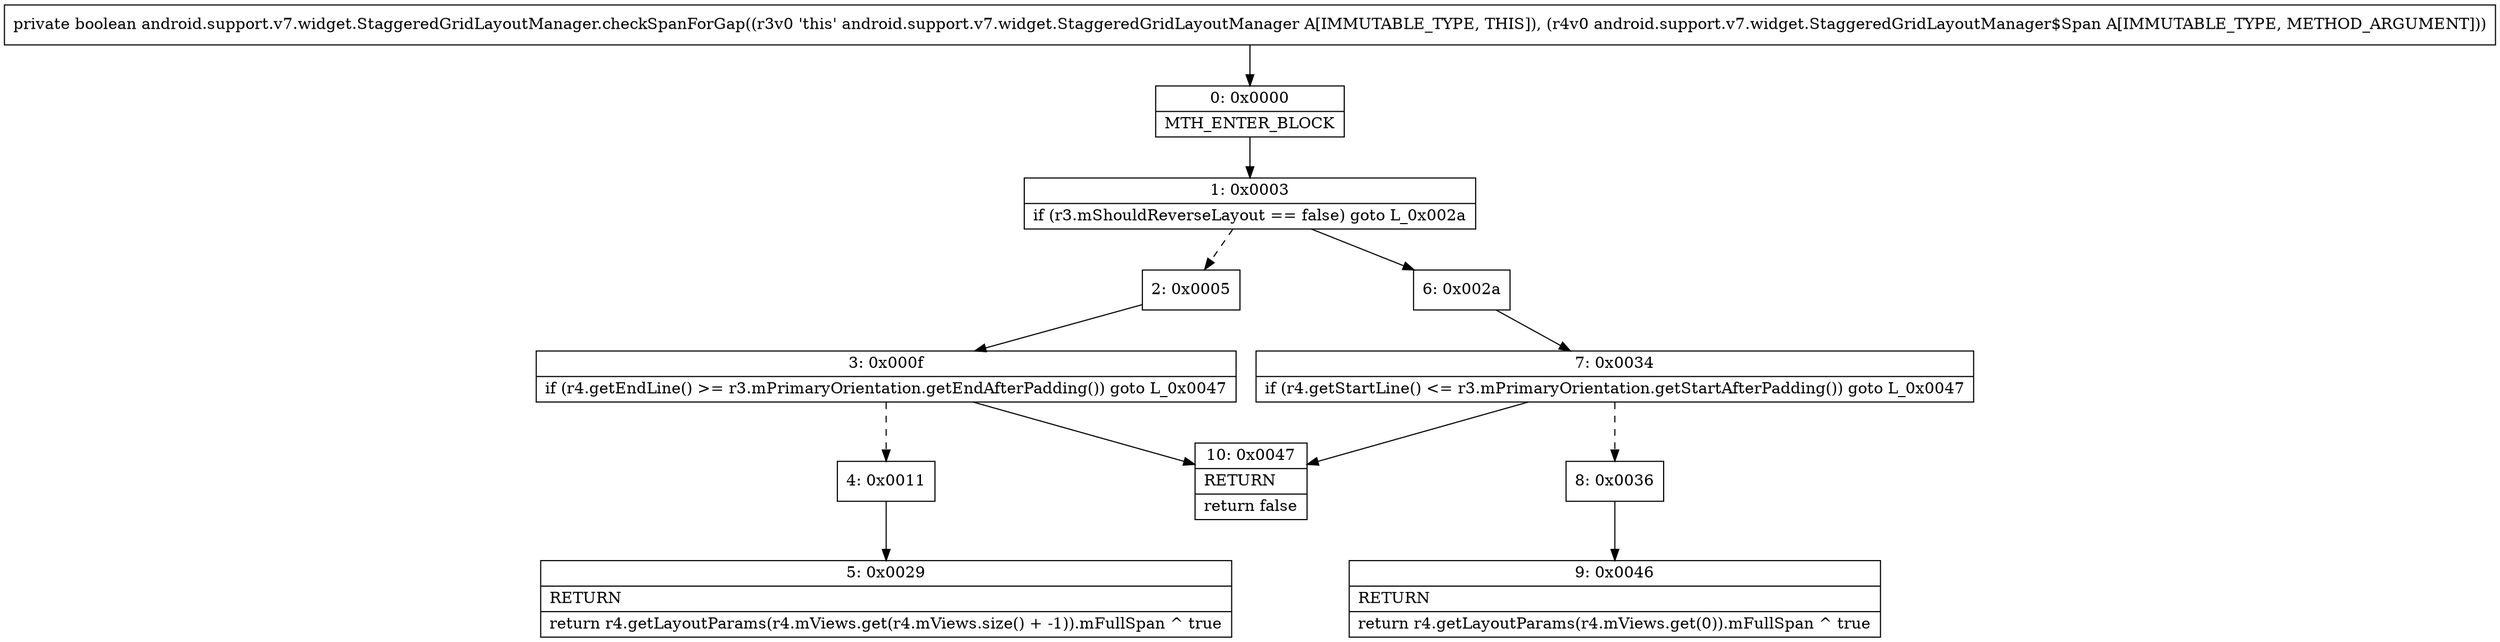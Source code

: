 digraph "CFG forandroid.support.v7.widget.StaggeredGridLayoutManager.checkSpanForGap(Landroid\/support\/v7\/widget\/StaggeredGridLayoutManager$Span;)Z" {
Node_0 [shape=record,label="{0\:\ 0x0000|MTH_ENTER_BLOCK\l}"];
Node_1 [shape=record,label="{1\:\ 0x0003|if (r3.mShouldReverseLayout == false) goto L_0x002a\l}"];
Node_2 [shape=record,label="{2\:\ 0x0005}"];
Node_3 [shape=record,label="{3\:\ 0x000f|if (r4.getEndLine() \>= r3.mPrimaryOrientation.getEndAfterPadding()) goto L_0x0047\l}"];
Node_4 [shape=record,label="{4\:\ 0x0011}"];
Node_5 [shape=record,label="{5\:\ 0x0029|RETURN\l|return r4.getLayoutParams(r4.mViews.get(r4.mViews.size() + \-1)).mFullSpan ^ true\l}"];
Node_6 [shape=record,label="{6\:\ 0x002a}"];
Node_7 [shape=record,label="{7\:\ 0x0034|if (r4.getStartLine() \<= r3.mPrimaryOrientation.getStartAfterPadding()) goto L_0x0047\l}"];
Node_8 [shape=record,label="{8\:\ 0x0036}"];
Node_9 [shape=record,label="{9\:\ 0x0046|RETURN\l|return r4.getLayoutParams(r4.mViews.get(0)).mFullSpan ^ true\l}"];
Node_10 [shape=record,label="{10\:\ 0x0047|RETURN\l|return false\l}"];
MethodNode[shape=record,label="{private boolean android.support.v7.widget.StaggeredGridLayoutManager.checkSpanForGap((r3v0 'this' android.support.v7.widget.StaggeredGridLayoutManager A[IMMUTABLE_TYPE, THIS]), (r4v0 android.support.v7.widget.StaggeredGridLayoutManager$Span A[IMMUTABLE_TYPE, METHOD_ARGUMENT])) }"];
MethodNode -> Node_0;
Node_0 -> Node_1;
Node_1 -> Node_2[style=dashed];
Node_1 -> Node_6;
Node_2 -> Node_3;
Node_3 -> Node_4[style=dashed];
Node_3 -> Node_10;
Node_4 -> Node_5;
Node_6 -> Node_7;
Node_7 -> Node_8[style=dashed];
Node_7 -> Node_10;
Node_8 -> Node_9;
}

